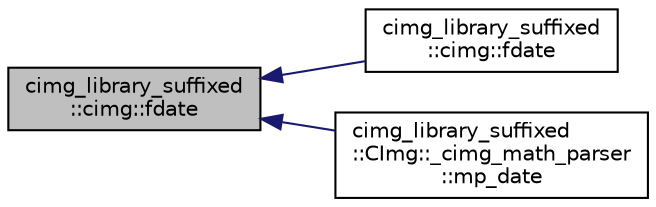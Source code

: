 digraph "cimg_library_suffixed::cimg::fdate"
{
  edge [fontname="Helvetica",fontsize="10",labelfontname="Helvetica",labelfontsize="10"];
  node [fontname="Helvetica",fontsize="10",shape=record];
  rankdir="LR";
  Node1382 [label="cimg_library_suffixed\l::cimg::fdate",height=0.2,width=0.4,color="black", fillcolor="grey75", style="filled", fontcolor="black"];
  Node1382 -> Node1383 [dir="back",color="midnightblue",fontsize="10",style="solid",fontname="Helvetica"];
  Node1383 [label="cimg_library_suffixed\l::cimg::fdate",height=0.2,width=0.4,color="black", fillcolor="white", style="filled",URL="$namespacecimg__library__suffixed_1_1cimg.html#a1db87aed0dbd0fd7a0e709894e9f645d",tooltip="Get last write time of a given file or directory (single-attribute version). "];
  Node1382 -> Node1384 [dir="back",color="midnightblue",fontsize="10",style="solid",fontname="Helvetica"];
  Node1384 [label="cimg_library_suffixed\l::CImg::_cimg_math_parser\l::mp_date",height=0.2,width=0.4,color="black", fillcolor="white", style="filled",URL="$structcimg__library__suffixed_1_1_c_img_1_1__cimg__math__parser.html#a7d33acc96b377e03eb46ff759bd91d11"];
}
